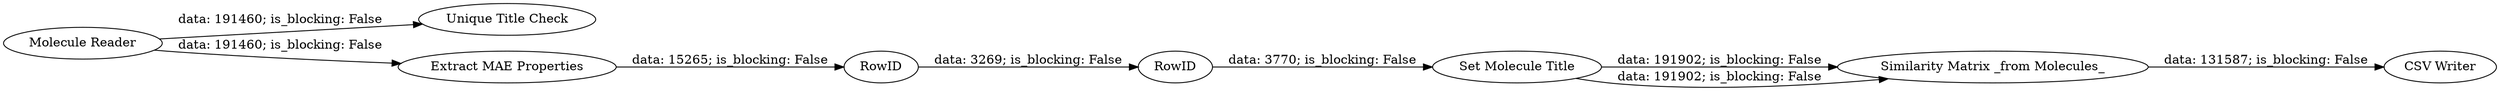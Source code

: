 digraph {
	"3265449949595926974_8191" [label="Unique Title Check"]
	"3265449949595926974_8190" [label="Set Molecule Title"]
	"3265449949595926974_8188" [label="Similarity Matrix _from Molecules_"]
	"3265449949595926974_8187" [label="Molecule Reader"]
	"3265449949595926974_8387" [label="CSV Writer"]
	"3265449949595926974_8192" [label=RowID]
	"3265449949595926974_8193" [label=RowID]
	"3265449949595926974_8182" [label="Extract MAE Properties"]
	"3265449949595926974_8190" -> "3265449949595926974_8188" [label="data: 191902; is_blocking: False"]
	"3265449949595926974_8187" -> "3265449949595926974_8182" [label="data: 191460; is_blocking: False"]
	"3265449949595926974_8187" -> "3265449949595926974_8191" [label="data: 191460; is_blocking: False"]
	"3265449949595926974_8193" -> "3265449949595926974_8190" [label="data: 3770; is_blocking: False"]
	"3265449949595926974_8188" -> "3265449949595926974_8387" [label="data: 131587; is_blocking: False"]
	"3265449949595926974_8190" -> "3265449949595926974_8188" [label="data: 191902; is_blocking: False"]
	"3265449949595926974_8192" -> "3265449949595926974_8193" [label="data: 3269; is_blocking: False"]
	"3265449949595926974_8182" -> "3265449949595926974_8192" [label="data: 15265; is_blocking: False"]
	rankdir=LR
}

